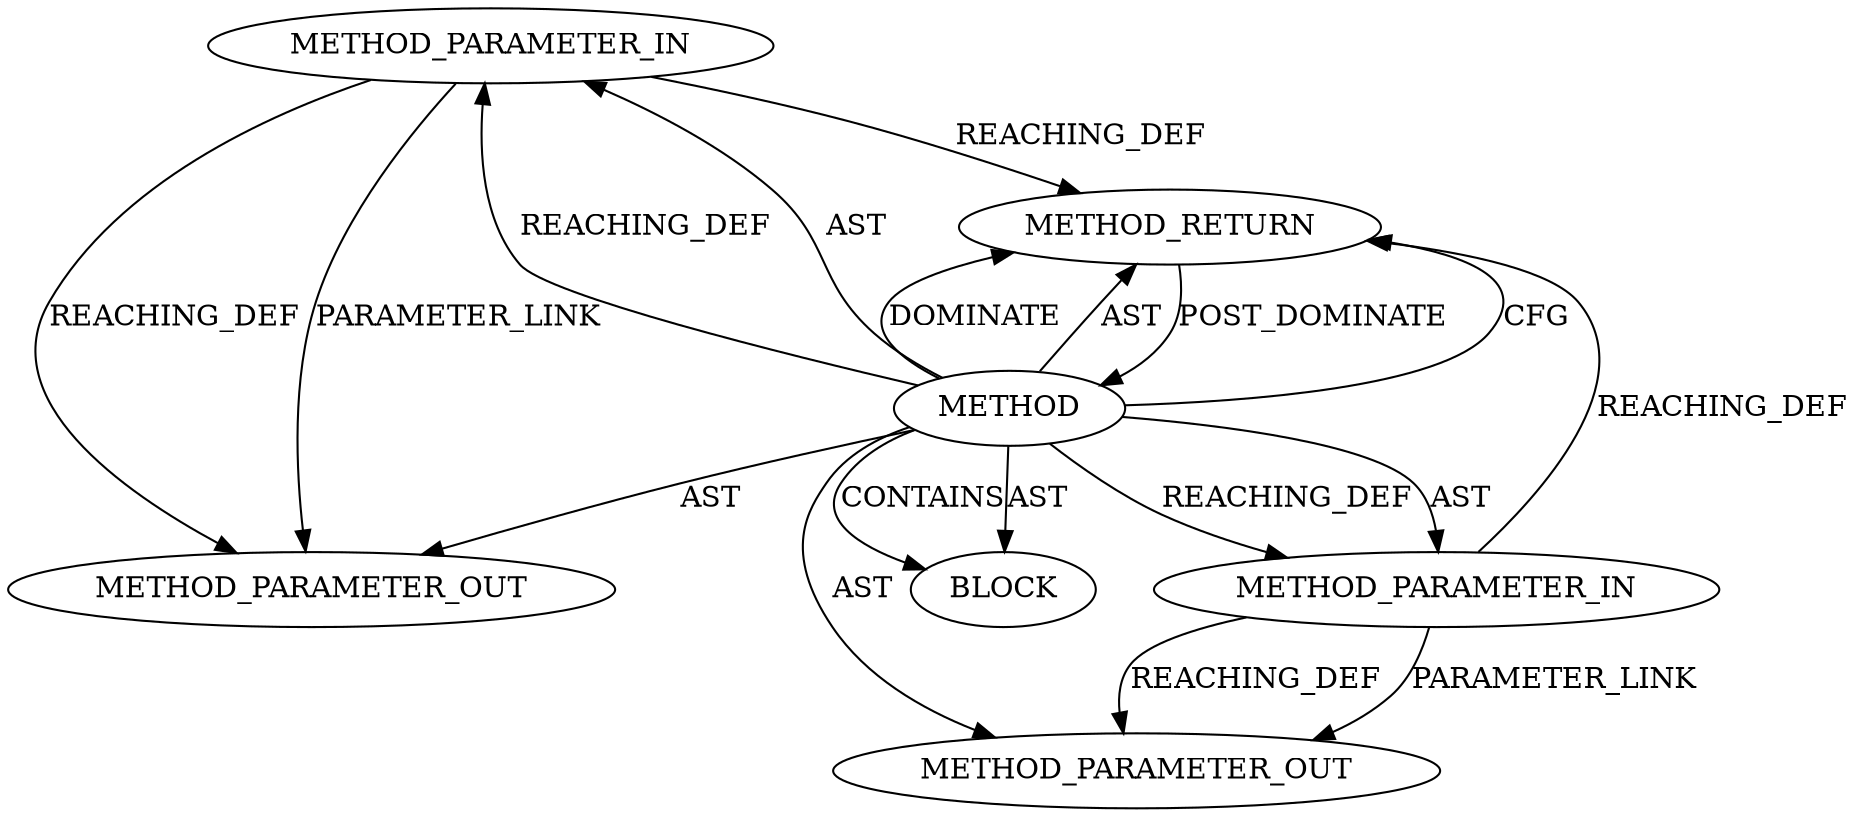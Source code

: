 digraph {
  25316 [label=METHOD_PARAMETER_IN ORDER=1 CODE="p1" IS_VARIADIC=false TYPE_FULL_NAME="ANY" EVALUATION_STRATEGY="BY_VALUE" INDEX=1 NAME="p1"]
  25315 [label=METHOD AST_PARENT_TYPE="NAMESPACE_BLOCK" AST_PARENT_FULL_NAME="<global>" ORDER=0 CODE="<empty>" FULL_NAME="<operator>.addition" IS_EXTERNAL=true FILENAME="<empty>" SIGNATURE="" NAME="<operator>.addition"]
  27133 [label=METHOD_PARAMETER_OUT ORDER=1 CODE="p1" IS_VARIADIC=false TYPE_FULL_NAME="ANY" EVALUATION_STRATEGY="BY_VALUE" INDEX=1 NAME="p1"]
  25317 [label=METHOD_PARAMETER_IN ORDER=2 CODE="p2" IS_VARIADIC=false TYPE_FULL_NAME="ANY" EVALUATION_STRATEGY="BY_VALUE" INDEX=2 NAME="p2"]
  27134 [label=METHOD_PARAMETER_OUT ORDER=2 CODE="p2" IS_VARIADIC=false TYPE_FULL_NAME="ANY" EVALUATION_STRATEGY="BY_VALUE" INDEX=2 NAME="p2"]
  25318 [label=BLOCK ORDER=1 ARGUMENT_INDEX=1 CODE="<empty>" TYPE_FULL_NAME="ANY"]
  25319 [label=METHOD_RETURN ORDER=2 CODE="RET" TYPE_FULL_NAME="ANY" EVALUATION_STRATEGY="BY_VALUE"]
  25315 -> 25319 [label=CFG ]
  25315 -> 25316 [label=REACHING_DEF VARIABLE=""]
  25317 -> 27134 [label=PARAMETER_LINK ]
  25319 -> 25315 [label=POST_DOMINATE ]
  25316 -> 27133 [label=PARAMETER_LINK ]
  25316 -> 25319 [label=REACHING_DEF VARIABLE="p1"]
  25315 -> 25319 [label=DOMINATE ]
  25315 -> 25316 [label=AST ]
  25315 -> 25319 [label=AST ]
  25315 -> 25317 [label=REACHING_DEF VARIABLE=""]
  25315 -> 25318 [label=CONTAINS ]
  25317 -> 25319 [label=REACHING_DEF VARIABLE="p2"]
  25315 -> 27133 [label=AST ]
  25315 -> 25317 [label=AST ]
  25316 -> 27133 [label=REACHING_DEF VARIABLE="p1"]
  25317 -> 27134 [label=REACHING_DEF VARIABLE="p2"]
  25315 -> 27134 [label=AST ]
  25315 -> 25318 [label=AST ]
}

